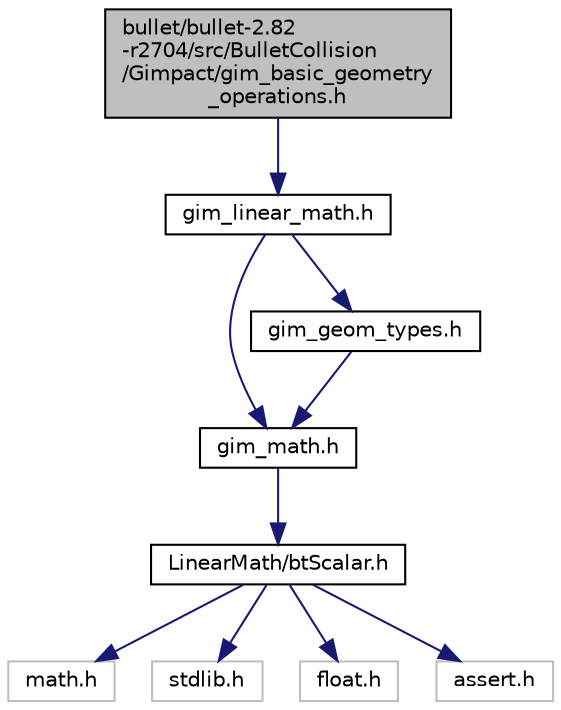 digraph "bullet/bullet-2.82-r2704/src/BulletCollision/Gimpact/gim_basic_geometry_operations.h"
{
  edge [fontname="Helvetica",fontsize="10",labelfontname="Helvetica",labelfontsize="10"];
  node [fontname="Helvetica",fontsize="10",shape=record];
  Node1 [label="bullet/bullet-2.82\l-r2704/src/BulletCollision\l/Gimpact/gim_basic_geometry\l_operations.h",height=0.2,width=0.4,color="black", fillcolor="grey75", style="filled", fontcolor="black"];
  Node1 -> Node2 [color="midnightblue",fontsize="10",style="solid",fontname="Helvetica"];
  Node2 [label="gim_linear_math.h",height=0.2,width=0.4,color="black", fillcolor="white", style="filled",URL="$gim__linear__math_8h.html"];
  Node2 -> Node3 [color="midnightblue",fontsize="10",style="solid",fontname="Helvetica"];
  Node3 [label="gim_math.h",height=0.2,width=0.4,color="black", fillcolor="white", style="filled",URL="$gim__math_8h.html"];
  Node3 -> Node4 [color="midnightblue",fontsize="10",style="solid",fontname="Helvetica"];
  Node4 [label="LinearMath/btScalar.h",height=0.2,width=0.4,color="black", fillcolor="white", style="filled",URL="$bt_scalar_8h_source.html"];
  Node4 -> Node5 [color="midnightblue",fontsize="10",style="solid",fontname="Helvetica"];
  Node5 [label="math.h",height=0.2,width=0.4,color="grey75", fillcolor="white", style="filled"];
  Node4 -> Node6 [color="midnightblue",fontsize="10",style="solid",fontname="Helvetica"];
  Node6 [label="stdlib.h",height=0.2,width=0.4,color="grey75", fillcolor="white", style="filled"];
  Node4 -> Node7 [color="midnightblue",fontsize="10",style="solid",fontname="Helvetica"];
  Node7 [label="float.h",height=0.2,width=0.4,color="grey75", fillcolor="white", style="filled"];
  Node4 -> Node8 [color="midnightblue",fontsize="10",style="solid",fontname="Helvetica"];
  Node8 [label="assert.h",height=0.2,width=0.4,color="grey75", fillcolor="white", style="filled"];
  Node2 -> Node9 [color="midnightblue",fontsize="10",style="solid",fontname="Helvetica"];
  Node9 [label="gim_geom_types.h",height=0.2,width=0.4,color="black", fillcolor="white", style="filled",URL="$gim__geom__types_8h.html"];
  Node9 -> Node3 [color="midnightblue",fontsize="10",style="solid",fontname="Helvetica"];
}
